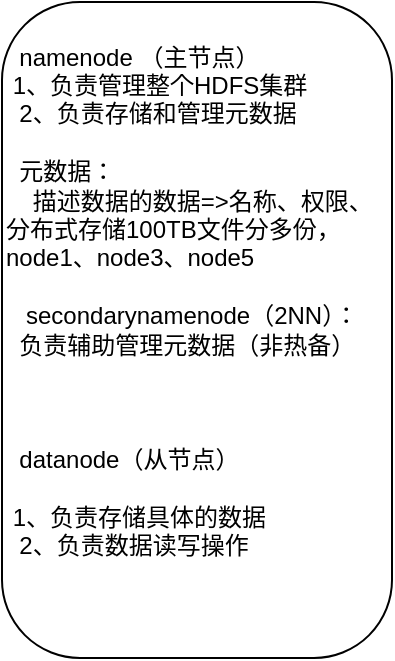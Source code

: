 <mxfile version="26.0.16">
  <diagram name="第 1 页" id="NIGHU0L8RXe8PCou1VCu">
    <mxGraphModel dx="1396" dy="264" grid="0" gridSize="10" guides="1" tooltips="1" connect="1" arrows="1" fold="1" page="0" pageScale="1" pageWidth="827" pageHeight="1169" math="0" shadow="0">
      <root>
        <mxCell id="0" />
        <mxCell id="1" parent="0" />
        <mxCell id="_zQvC2IturtSRXzetJur-1" value="&lt;div&gt;&amp;nbsp; namenode （主节点）&lt;div&gt;&amp;nbsp;1、负责管理整个HDFS集群&lt;/div&gt;&lt;div&gt;&amp;nbsp; 2、负责存储和管理元数据&lt;/div&gt;&lt;div&gt;&amp;nbsp;&amp;nbsp;&lt;/div&gt;&lt;div&gt;&amp;nbsp; 元数据：&lt;/div&gt;&lt;div&gt;&amp;nbsp; &amp;nbsp; 描述数据的数据=&amp;gt;名称、权限、分布式存储100TB文件分多份，&lt;/div&gt;&lt;div&gt;node1、node3、node5&lt;/div&gt;&lt;div&gt;&amp;nbsp;&amp;nbsp;&lt;/div&gt;&lt;div&gt;&amp;nbsp; &amp;nbsp;secondarynamenode（2NN）：&lt;/div&gt;&lt;div&gt;&amp;nbsp; 负责辅助管理元数据（非热备）&lt;/div&gt;&lt;div&gt;&amp;nbsp;&amp;nbsp;&lt;/div&gt;&lt;div&gt;&lt;br&gt;&lt;/div&gt;&lt;div&gt;&lt;br&gt;&lt;/div&gt;&lt;div&gt;&amp;nbsp; datanode（从节点）&lt;/div&gt;&lt;div&gt;&lt;br&gt;&lt;/div&gt;&lt;div&gt;&amp;nbsp;1、负责存储具体的数据&lt;/div&gt;&lt;div&gt;&amp;nbsp; 2、负责数据读写操作&lt;/div&gt;&lt;div&gt;&lt;br&gt;&lt;/div&gt;&lt;div&gt;&amp;nbsp;&amp;nbsp;&lt;/div&gt;&lt;div&gt;&lt;/div&gt;&lt;/div&gt;" style="rounded=1;whiteSpace=wrap;html=1;align=left;arcSize=20;" vertex="1" parent="1">
          <mxGeometry x="-288" y="480" width="195" height="328" as="geometry" />
        </mxCell>
      </root>
    </mxGraphModel>
  </diagram>
</mxfile>
